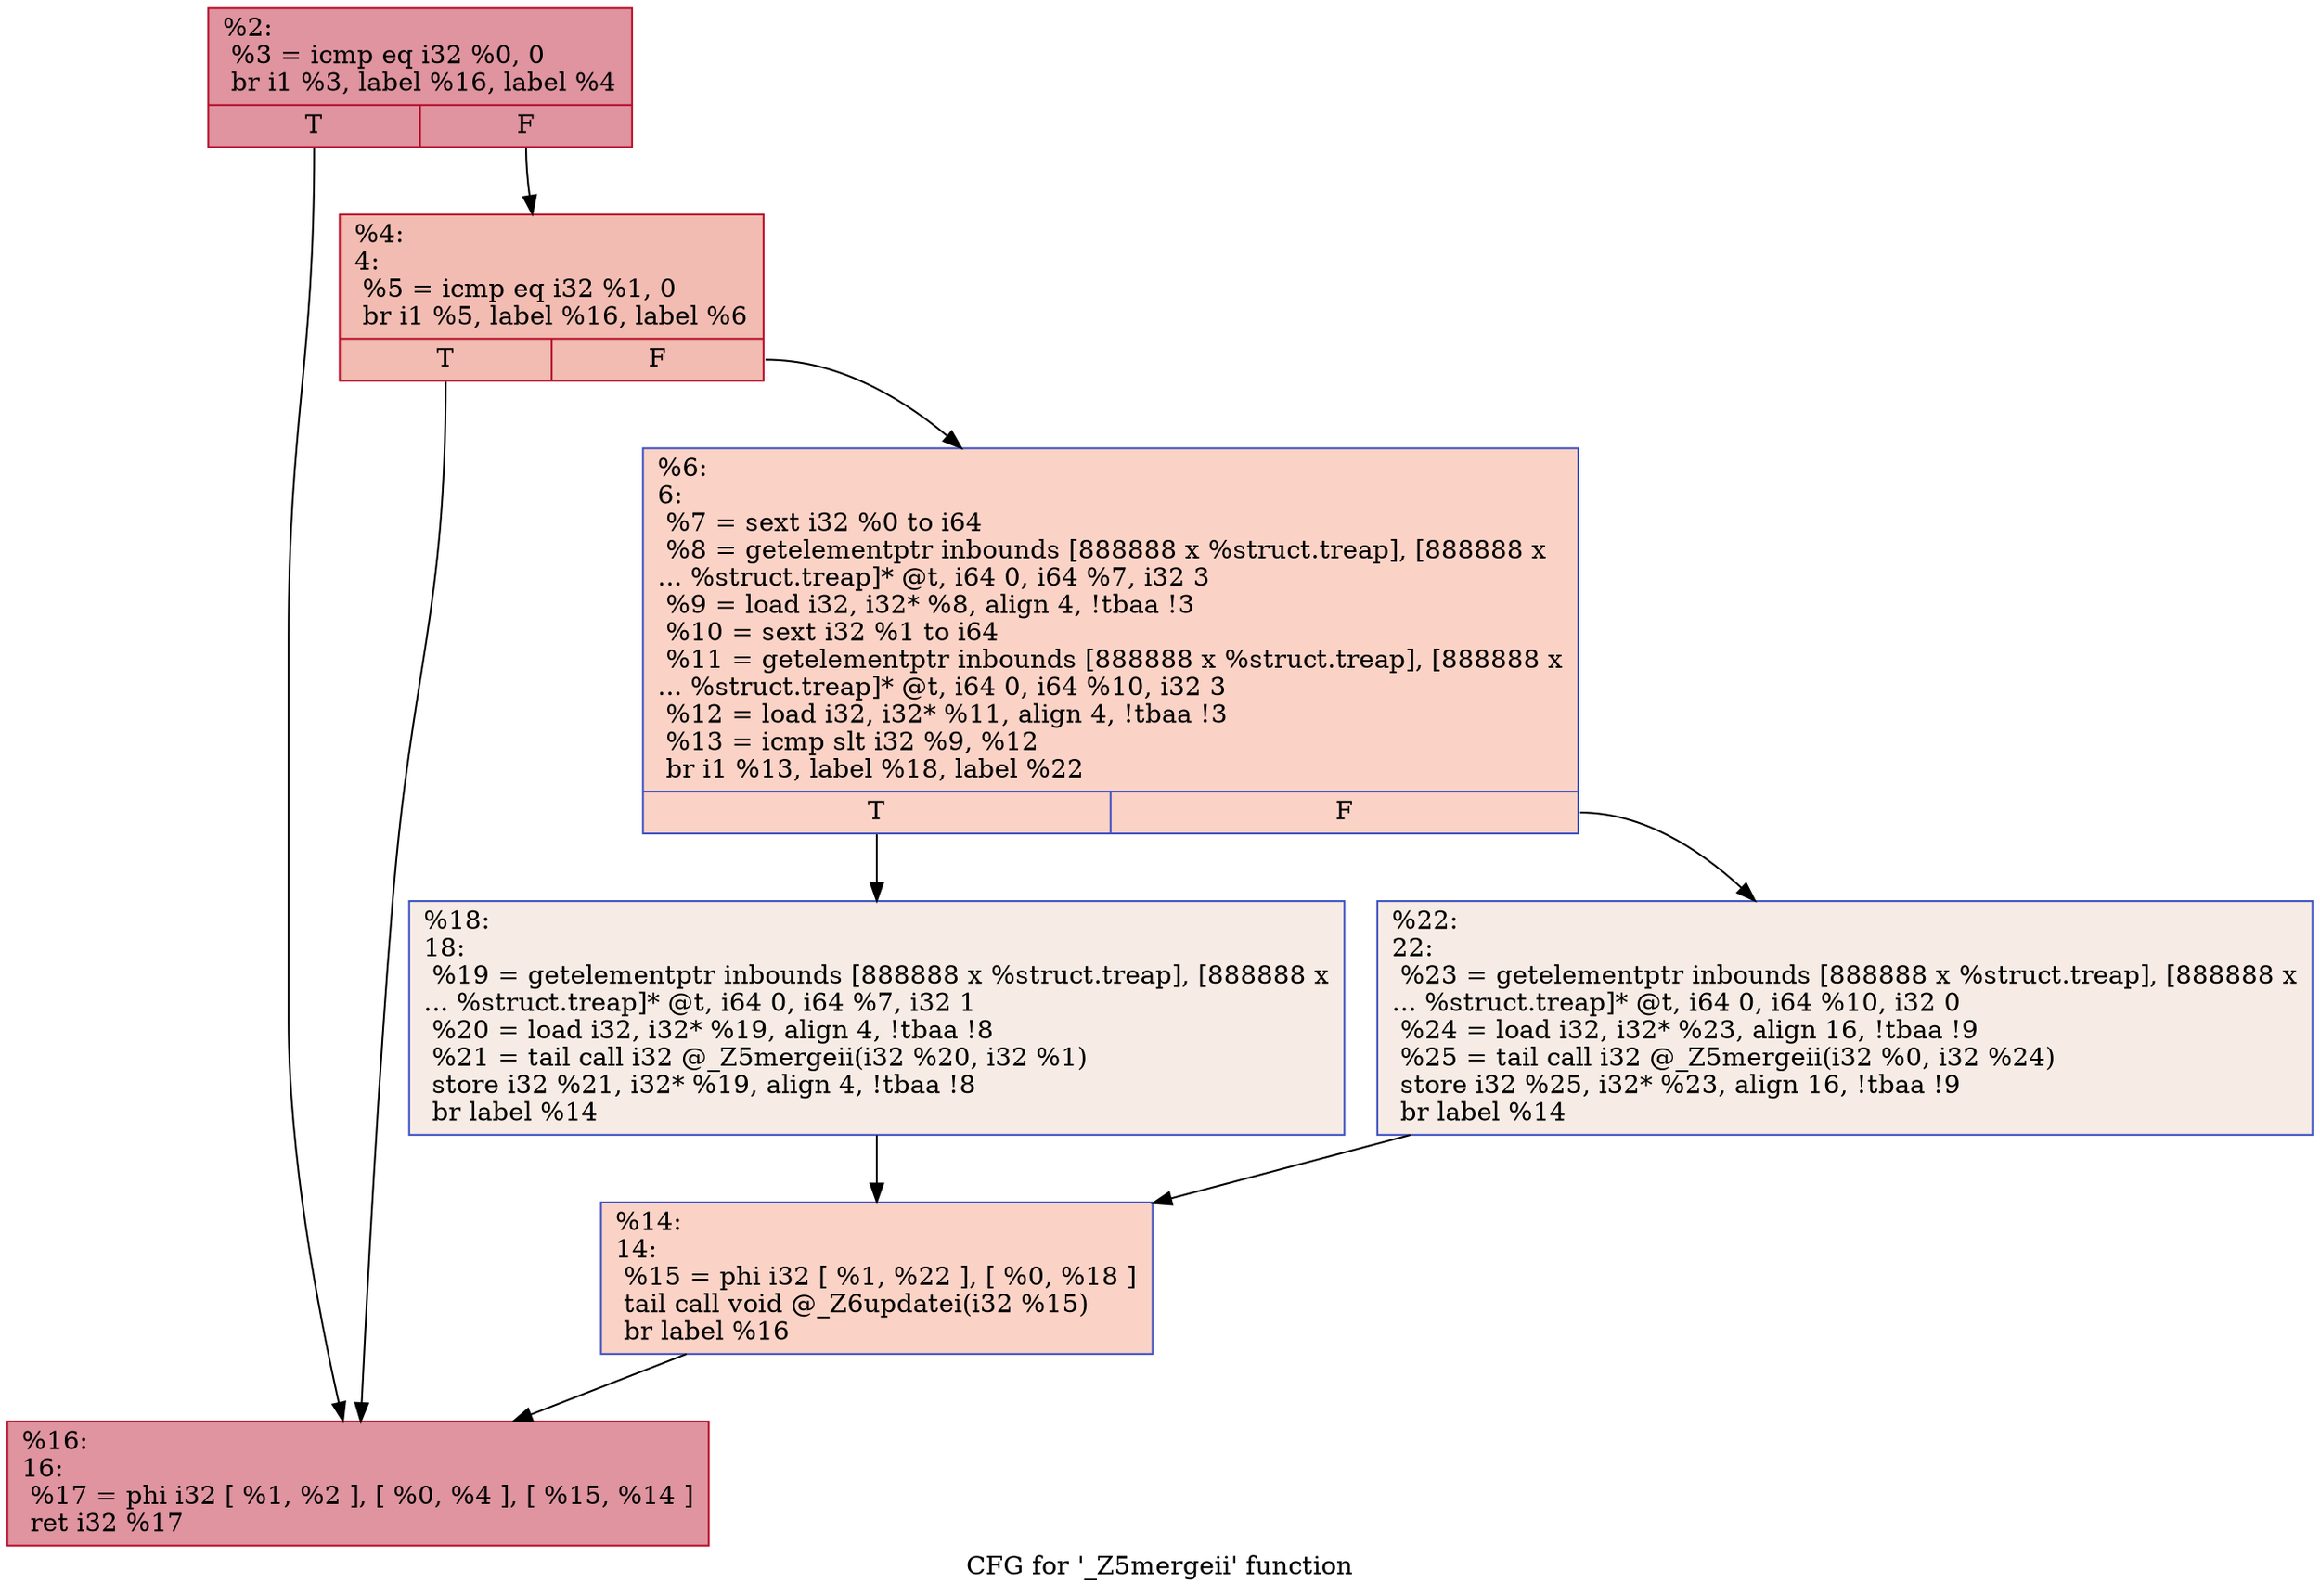 digraph "CFG for '_Z5mergeii' function" {
	label="CFG for '_Z5mergeii' function";

	Node0x563365bee390 [shape=record,color="#b70d28ff", style=filled, fillcolor="#b70d2870",label="{%2:\l  %3 = icmp eq i32 %0, 0\l  br i1 %3, label %16, label %4\l|{<s0>T|<s1>F}}"];
	Node0x563365bee390:s0 -> Node0x563365bee4e0;
	Node0x563365bee390:s1 -> Node0x563365bee530;
	Node0x563365bee530 [shape=record,color="#b70d28ff", style=filled, fillcolor="#e1675170",label="{%4:\l4:                                                \l  %5 = icmp eq i32 %1, 0\l  br i1 %5, label %16, label %6\l|{<s0>T|<s1>F}}"];
	Node0x563365bee530:s0 -> Node0x563365bee4e0;
	Node0x563365bee530:s1 -> Node0x563365bee750;
	Node0x563365bee750 [shape=record,color="#3d50c3ff", style=filled, fillcolor="#f59c7d70",label="{%6:\l6:                                                \l  %7 = sext i32 %0 to i64\l  %8 = getelementptr inbounds [888888 x %struct.treap], [888888 x\l... %struct.treap]* @t, i64 0, i64 %7, i32 3\l  %9 = load i32, i32* %8, align 4, !tbaa !3\l  %10 = sext i32 %1 to i64\l  %11 = getelementptr inbounds [888888 x %struct.treap], [888888 x\l... %struct.treap]* @t, i64 0, i64 %10, i32 3\l  %12 = load i32, i32* %11, align 4, !tbaa !3\l  %13 = icmp slt i32 %9, %12\l  br i1 %13, label %18, label %22\l|{<s0>T|<s1>F}}"];
	Node0x563365bee750:s0 -> Node0x563365bee670;
	Node0x563365bee750:s1 -> Node0x563365bef400;
	Node0x563365bef540 [shape=record,color="#3d50c3ff", style=filled, fillcolor="#f59c7d70",label="{%14:\l14:                                               \l  %15 = phi i32 [ %1, %22 ], [ %0, %18 ]\l  tail call void @_Z6updatei(i32 %15)\l  br label %16\l}"];
	Node0x563365bef540 -> Node0x563365bee4e0;
	Node0x563365bee4e0 [shape=record,color="#b70d28ff", style=filled, fillcolor="#b70d2870",label="{%16:\l16:                                               \l  %17 = phi i32 [ %1, %2 ], [ %0, %4 ], [ %15, %14 ]\l  ret i32 %17\l}"];
	Node0x563365bee670 [shape=record,color="#3d50c3ff", style=filled, fillcolor="#ecd3c570",label="{%18:\l18:                                               \l  %19 = getelementptr inbounds [888888 x %struct.treap], [888888 x\l... %struct.treap]* @t, i64 0, i64 %7, i32 1\l  %20 = load i32, i32* %19, align 4, !tbaa !8\l  %21 = tail call i32 @_Z5mergeii(i32 %20, i32 %1)\l  store i32 %21, i32* %19, align 4, !tbaa !8\l  br label %14\l}"];
	Node0x563365bee670 -> Node0x563365bef540;
	Node0x563365bef400 [shape=record,color="#3d50c3ff", style=filled, fillcolor="#ecd3c570",label="{%22:\l22:                                               \l  %23 = getelementptr inbounds [888888 x %struct.treap], [888888 x\l... %struct.treap]* @t, i64 0, i64 %10, i32 0\l  %24 = load i32, i32* %23, align 16, !tbaa !9\l  %25 = tail call i32 @_Z5mergeii(i32 %0, i32 %24)\l  store i32 %25, i32* %23, align 16, !tbaa !9\l  br label %14\l}"];
	Node0x563365bef400 -> Node0x563365bef540;
}
